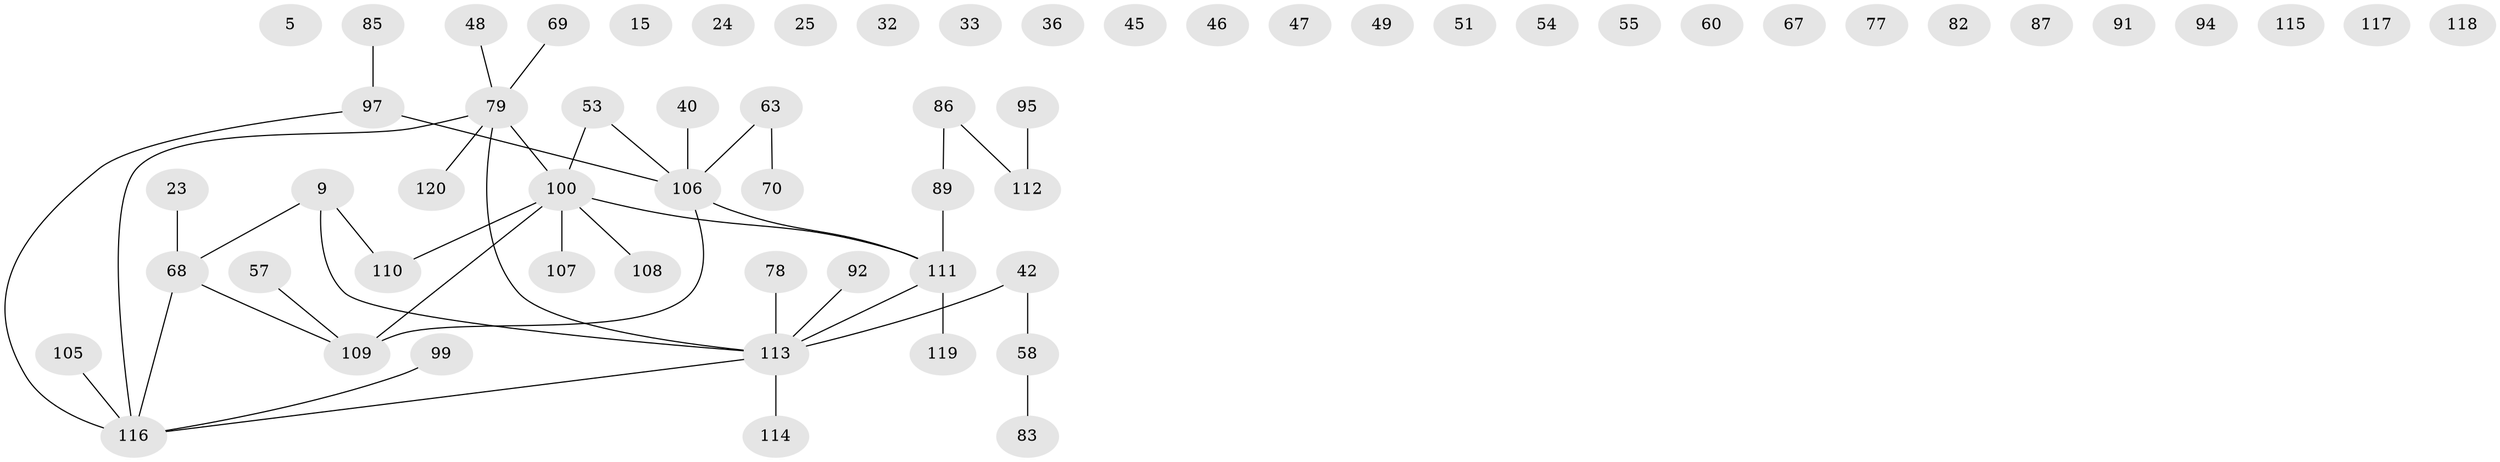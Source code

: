 // original degree distribution, {4: 0.1, 1: 0.24166666666666667, 2: 0.25, 0: 0.19166666666666668, 3: 0.18333333333333332, 5: 0.025, 6: 0.008333333333333333}
// Generated by graph-tools (version 1.1) at 2025/39/03/09/25 04:39:09]
// undirected, 60 vertices, 43 edges
graph export_dot {
graph [start="1"]
  node [color=gray90,style=filled];
  5;
  9;
  15 [super="+8"];
  23 [super="+4"];
  24;
  25;
  32;
  33;
  36;
  40;
  42;
  45;
  46;
  47;
  48 [super="+2+7"];
  49;
  51;
  53;
  54;
  55;
  57;
  58;
  60;
  63;
  67;
  68 [super="+21"];
  69;
  70;
  77;
  78 [super="+38"];
  79 [super="+16+28+74"];
  82;
  83;
  85;
  86 [super="+17"];
  87;
  89 [super="+37"];
  91;
  92;
  94;
  95;
  97 [super="+62+20+84+81+64"];
  99;
  100 [super="+66+73+98"];
  105;
  106 [super="+90+93"];
  107;
  108;
  109 [super="+44+31+65+101"];
  110 [super="+104"];
  111 [super="+102+88"];
  112;
  113 [super="+96"];
  114;
  115;
  116 [super="+43+103"];
  117;
  118;
  119;
  120;
  9 -- 68 [weight=2];
  9 -- 113 [weight=2];
  9 -- 110;
  23 -- 68;
  40 -- 106;
  42 -- 58;
  42 -- 113;
  48 -- 79;
  53 -- 106;
  53 -- 100;
  57 -- 109;
  58 -- 83;
  63 -- 70;
  63 -- 106;
  68 -- 109;
  68 -- 116;
  69 -- 79;
  78 -- 113;
  79 -- 120;
  79 -- 113;
  79 -- 100 [weight=2];
  79 -- 116;
  85 -- 97;
  86 -- 112;
  86 -- 89;
  89 -- 111;
  92 -- 113;
  95 -- 112;
  97 -- 116 [weight=2];
  97 -- 106 [weight=2];
  99 -- 116;
  100 -- 108;
  100 -- 107;
  100 -- 109 [weight=2];
  100 -- 111 [weight=2];
  100 -- 110;
  105 -- 116;
  106 -- 109;
  106 -- 111 [weight=2];
  111 -- 113 [weight=2];
  111 -- 119;
  113 -- 114;
  113 -- 116;
}
